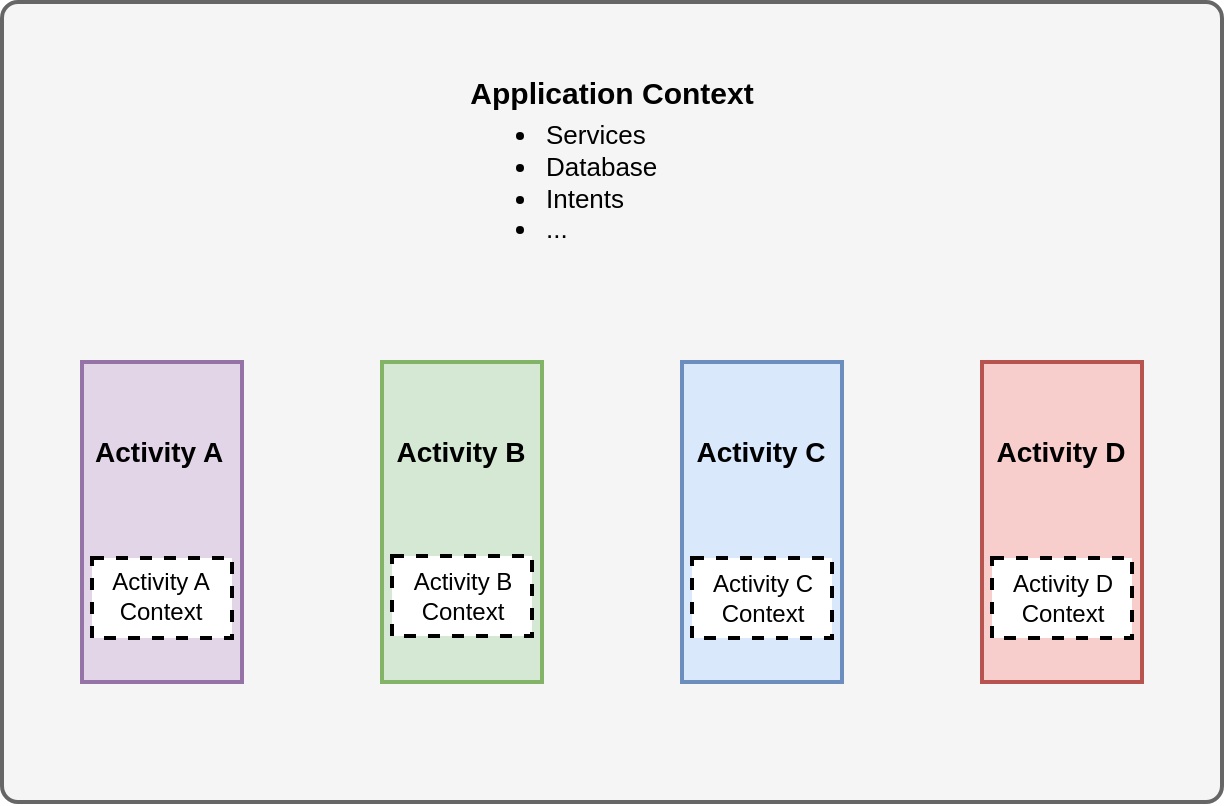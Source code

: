 <mxfile version="16.5.1" type="device"><diagram id="3tKx5PuieIH20gRznJQF" name="Page-1"><mxGraphModel dx="814" dy="566" grid="1" gridSize="10" guides="1" tooltips="1" connect="1" arrows="1" fold="1" page="1" pageScale="1" pageWidth="1169" pageHeight="827" math="0" shadow="0"><root><mxCell id="0"/><mxCell id="1" parent="0"/><mxCell id="-ib6jocuaDMYxqhRNqaJ-1" value="" style="rounded=1;whiteSpace=wrap;html=1;arcSize=2;strokeWidth=2;fillColor=#f5f5f5;strokeColor=#666666;fontColor=#333333;" parent="1" vertex="1"><mxGeometry x="150" y="120" width="610" height="400" as="geometry"/></mxCell><mxCell id="-ib6jocuaDMYxqhRNqaJ-2" value="" style="rounded=0;whiteSpace=wrap;html=1;strokeWidth=2;fillColor=#e1d5e7;strokeColor=#9673a6;" parent="1" vertex="1"><mxGeometry x="190" y="300" width="80" height="160" as="geometry"/></mxCell><mxCell id="-ib6jocuaDMYxqhRNqaJ-3" value="" style="rounded=0;whiteSpace=wrap;html=1;strokeWidth=2;fillColor=#d5e8d4;strokeColor=#82b366;" parent="1" vertex="1"><mxGeometry x="340" y="300" width="80" height="160" as="geometry"/></mxCell><mxCell id="-ib6jocuaDMYxqhRNqaJ-4" value="" style="rounded=0;whiteSpace=wrap;html=1;strokeWidth=2;fillColor=#f8cecc;strokeColor=#b85450;" parent="1" vertex="1"><mxGeometry x="640" y="300" width="80" height="160" as="geometry"/></mxCell><mxCell id="-ib6jocuaDMYxqhRNqaJ-5" value="" style="rounded=0;whiteSpace=wrap;html=1;strokeWidth=2;fillColor=#dae8fc;strokeColor=#6c8ebf;" parent="1" vertex="1"><mxGeometry x="490" y="300" width="80" height="160" as="geometry"/></mxCell><mxCell id="-ib6jocuaDMYxqhRNqaJ-6" value="Application Context" style="text;html=1;strokeColor=none;fillColor=none;align=center;verticalAlign=middle;whiteSpace=wrap;rounded=0;fontStyle=1;fontSize=15;fontFamily=Helvetica;" parent="1" vertex="1"><mxGeometry x="370" y="150" width="170" height="30" as="geometry"/></mxCell><mxCell id="-ib6jocuaDMYxqhRNqaJ-8" value="" style="rounded=0;whiteSpace=wrap;html=1;fontFamily=Helvetica;fontSize=12;strokeWidth=2;dashed=1;" parent="1" vertex="1"><mxGeometry x="195" y="398" width="70" height="40" as="geometry"/></mxCell><mxCell id="-ib6jocuaDMYxqhRNqaJ-7" value="&lt;span style=&quot;font-weight: normal&quot;&gt;Activity A Context&lt;/span&gt;" style="text;html=1;strokeColor=none;fillColor=none;align=center;verticalAlign=middle;whiteSpace=wrap;rounded=0;fontStyle=1;fontSize=12;fontFamily=Helvetica;" parent="1" vertex="1"><mxGeometry x="197.5" y="402" width="62.5" height="30" as="geometry"/></mxCell><mxCell id="-ib6jocuaDMYxqhRNqaJ-16" value="" style="rounded=0;whiteSpace=wrap;html=1;fontFamily=Helvetica;fontSize=12;strokeWidth=2;dashed=1;" parent="1" vertex="1"><mxGeometry x="345" y="397" width="70" height="40" as="geometry"/></mxCell><mxCell id="-ib6jocuaDMYxqhRNqaJ-11" value="Activity B Context" style="text;html=1;strokeColor=none;fillColor=none;align=center;verticalAlign=middle;whiteSpace=wrap;rounded=0;fontStyle=0;fontSize=12;fontFamily=Helvetica;" parent="1" vertex="1"><mxGeometry x="348.75" y="402" width="62.5" height="30" as="geometry"/></mxCell><mxCell id="-ib6jocuaDMYxqhRNqaJ-14" value="" style="rounded=0;whiteSpace=wrap;html=1;fontFamily=Helvetica;fontSize=12;strokeWidth=2;dashed=1;" parent="1" vertex="1"><mxGeometry x="645" y="398" width="70" height="40" as="geometry"/></mxCell><mxCell id="-ib6jocuaDMYxqhRNqaJ-12" value="Activity D Context" style="text;html=1;strokeColor=none;fillColor=none;align=center;verticalAlign=middle;whiteSpace=wrap;rounded=0;fontStyle=0;fontSize=12;fontFamily=Helvetica;" parent="1" vertex="1"><mxGeometry x="648.75" y="403" width="62.5" height="30" as="geometry"/></mxCell><mxCell id="-ib6jocuaDMYxqhRNqaJ-15" value="" style="rounded=0;whiteSpace=wrap;html=1;fontFamily=Helvetica;fontSize=12;strokeWidth=2;dashed=1;" parent="1" vertex="1"><mxGeometry x="495" y="398" width="70" height="40" as="geometry"/></mxCell><mxCell id="-ib6jocuaDMYxqhRNqaJ-13" value="Activity C Context" style="text;html=1;strokeColor=none;fillColor=none;align=center;verticalAlign=middle;whiteSpace=wrap;rounded=0;fontStyle=0;fontSize=12;fontFamily=Helvetica;" parent="1" vertex="1"><mxGeometry x="498.75" y="403" width="62.5" height="30" as="geometry"/></mxCell><mxCell id="-ib6jocuaDMYxqhRNqaJ-17" value="&lt;font style=&quot;font-size: 14px&quot;&gt;Activity C&lt;/font&gt;" style="text;html=1;strokeColor=none;fillColor=none;align=center;verticalAlign=middle;whiteSpace=wrap;rounded=0;fontStyle=1;fontSize=12;fontFamily=Helvetica;" parent="1" vertex="1"><mxGeometry x="493.75" y="330" width="71.25" height="30" as="geometry"/></mxCell><mxCell id="-ib6jocuaDMYxqhRNqaJ-18" value="&lt;font style=&quot;font-size: 14px&quot;&gt;Activity B&lt;/font&gt;" style="text;html=1;strokeColor=none;fillColor=none;align=center;verticalAlign=middle;whiteSpace=wrap;rounded=0;fontStyle=1;fontSize=12;fontFamily=Helvetica;" parent="1" vertex="1"><mxGeometry x="343.75" y="330" width="71.25" height="30" as="geometry"/></mxCell><mxCell id="-ib6jocuaDMYxqhRNqaJ-19" value="&lt;font style=&quot;font-size: 14px&quot;&gt;Activity A&amp;nbsp;&lt;/font&gt;" style="text;html=1;strokeColor=none;fillColor=none;align=center;verticalAlign=middle;whiteSpace=wrap;rounded=0;fontStyle=1;fontSize=12;fontFamily=Helvetica;" parent="1" vertex="1"><mxGeometry x="195.13" y="330" width="71.25" height="30" as="geometry"/></mxCell><mxCell id="-ib6jocuaDMYxqhRNqaJ-21" value="&lt;font style=&quot;font-size: 14px&quot;&gt;Activity D&lt;/font&gt;" style="text;html=1;strokeColor=none;fillColor=none;align=center;verticalAlign=middle;whiteSpace=wrap;rounded=0;fontStyle=1;fontSize=12;fontFamily=Helvetica;strokeWidth=3;" parent="1" vertex="1"><mxGeometry x="643.75" y="330" width="71.25" height="30" as="geometry"/></mxCell><mxCell id="-ib6jocuaDMYxqhRNqaJ-22" value="&lt;ul style=&quot;font-size: 13px&quot;&gt;&lt;li&gt;Services&lt;/li&gt;&lt;li&gt;Database&lt;/li&gt;&lt;li&gt;Intents&lt;/li&gt;&lt;li&gt;...&lt;/li&gt;&lt;/ul&gt;" style="text;html=1;strokeColor=none;fillColor=none;align=left;verticalAlign=middle;whiteSpace=wrap;rounded=0;dashed=1;fontFamily=Helvetica;fontSize=12;" parent="1" vertex="1"><mxGeometry x="380" y="180" width="170" height="60" as="geometry"/></mxCell></root></mxGraphModel></diagram></mxfile>